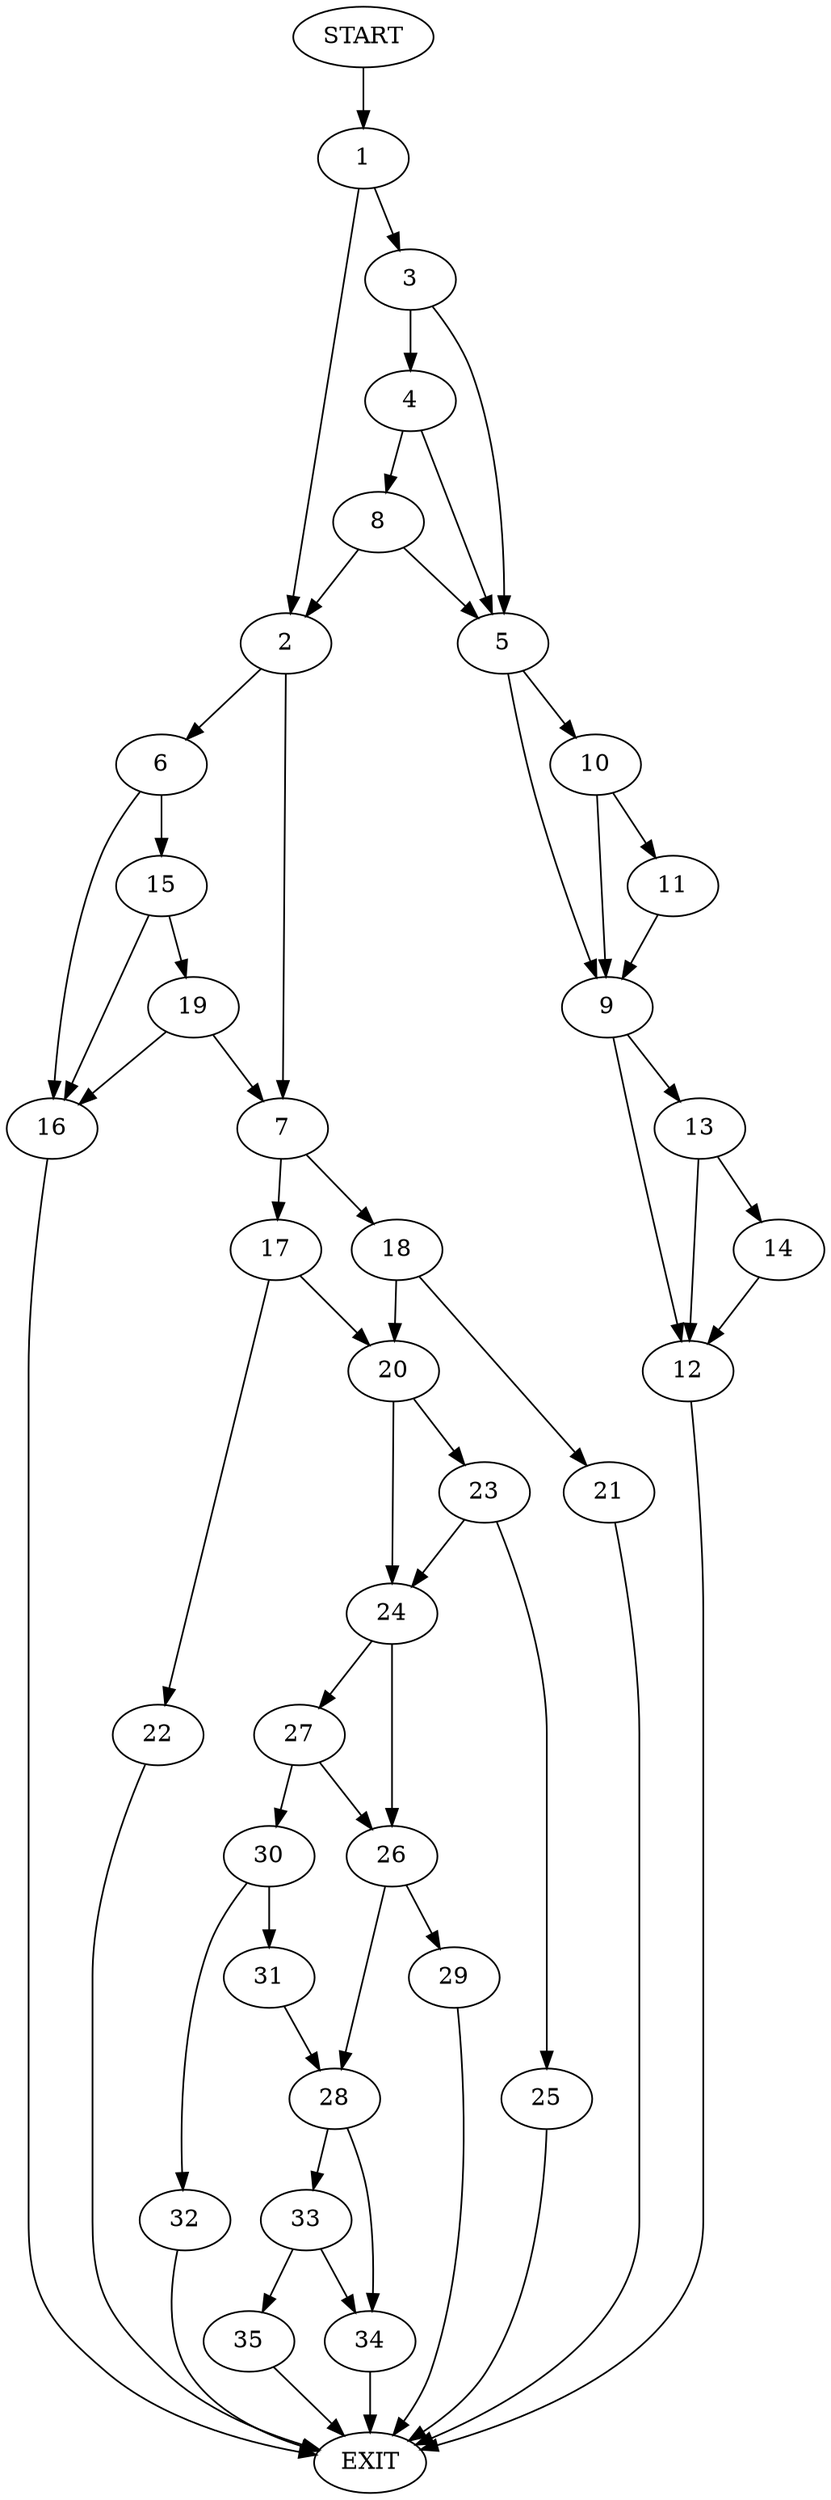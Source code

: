 digraph {
0 [label="START"]
36 [label="EXIT"]
0 -> 1
1 -> 2
1 -> 3
3 -> 4
3 -> 5
2 -> 6
2 -> 7
4 -> 5
4 -> 8
5 -> 9
5 -> 10
8 -> 5
8 -> 2
10 -> 9
10 -> 11
9 -> 12
9 -> 13
11 -> 9
12 -> 36
13 -> 12
13 -> 14
14 -> 12
6 -> 15
6 -> 16
7 -> 17
7 -> 18
16 -> 36
15 -> 16
15 -> 19
19 -> 16
19 -> 7
18 -> 20
18 -> 21
17 -> 22
17 -> 20
22 -> 36
20 -> 23
20 -> 24
21 -> 36
23 -> 25
23 -> 24
24 -> 26
24 -> 27
25 -> 36
26 -> 28
26 -> 29
27 -> 26
27 -> 30
30 -> 31
30 -> 32
31 -> 28
32 -> 36
28 -> 33
28 -> 34
29 -> 36
34 -> 36
33 -> 35
33 -> 34
35 -> 36
}
